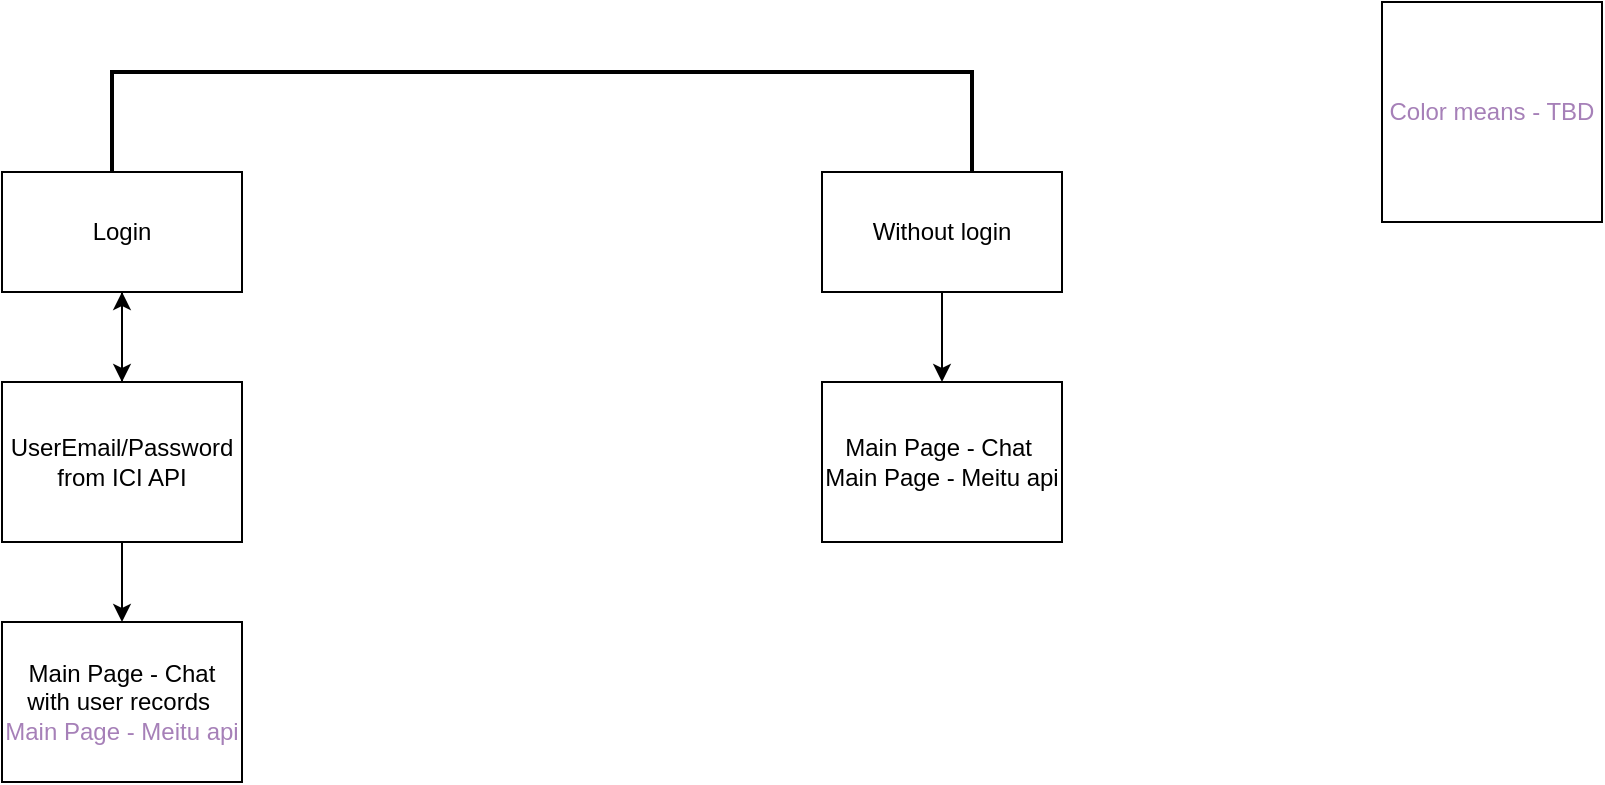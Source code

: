 <mxfile version="21.1.1" type="github">
  <diagram name="Page-1" id="epOGtKkuxTaGdo-BuV2_">
    <mxGraphModel dx="1862" dy="1972" grid="1" gridSize="10" guides="1" tooltips="1" connect="1" arrows="1" fold="1" page="1" pageScale="1" pageWidth="827" pageHeight="1169" math="0" shadow="0">
      <root>
        <mxCell id="0" />
        <mxCell id="1" parent="0" />
        <mxCell id="oLSG_SzDzWcuXazKEerr-5" value="" style="strokeWidth=2;html=1;shape=mxgraph.flowchart.annotation_1;align=left;pointerEvents=1;rotation=90;" vertex="1" parent="1">
          <mxGeometry x="-7.5" y="-552.5" width="55" height="430" as="geometry" />
        </mxCell>
        <mxCell id="oLSG_SzDzWcuXazKEerr-7" value="Login" style="rounded=0;whiteSpace=wrap;html=1;" vertex="1" parent="1">
          <mxGeometry x="-250" y="-315" width="120" height="60" as="geometry" />
        </mxCell>
        <mxCell id="oLSG_SzDzWcuXazKEerr-8" value="Without login" style="rounded=0;whiteSpace=wrap;html=1;" vertex="1" parent="1">
          <mxGeometry x="160" y="-315" width="120" height="60" as="geometry" />
        </mxCell>
        <mxCell id="oLSG_SzDzWcuXazKEerr-9" value="Main Page - Chat&amp;nbsp;&lt;br&gt;Main Page - Meitu api" style="rounded=0;whiteSpace=wrap;html=1;" vertex="1" parent="1">
          <mxGeometry x="160" y="-210" width="120" height="80" as="geometry" />
        </mxCell>
        <mxCell id="oLSG_SzDzWcuXazKEerr-10" value="" style="curved=1;endArrow=classic;html=1;rounded=0;exitX=0.5;exitY=1;exitDx=0;exitDy=0;entryX=0.5;entryY=0;entryDx=0;entryDy=0;" edge="1" parent="1" source="oLSG_SzDzWcuXazKEerr-8" target="oLSG_SzDzWcuXazKEerr-9">
          <mxGeometry width="50" height="50" relative="1" as="geometry">
            <mxPoint x="90" y="-65" as="sourcePoint" />
            <mxPoint x="30" y="-205" as="targetPoint" />
            <Array as="points" />
          </mxGeometry>
        </mxCell>
        <mxCell id="oLSG_SzDzWcuXazKEerr-16" value="" style="edgeStyle=orthogonalEdgeStyle;rounded=0;orthogonalLoop=1;jettySize=auto;html=1;" edge="1" parent="1" source="oLSG_SzDzWcuXazKEerr-12" target="oLSG_SzDzWcuXazKEerr-7">
          <mxGeometry relative="1" as="geometry" />
        </mxCell>
        <mxCell id="oLSG_SzDzWcuXazKEerr-12" value="UserEmail/Password from ICI API" style="rounded=0;whiteSpace=wrap;html=1;" vertex="1" parent="1">
          <mxGeometry x="-250" y="-210" width="120" height="80" as="geometry" />
        </mxCell>
        <mxCell id="oLSG_SzDzWcuXazKEerr-13" value="" style="curved=1;endArrow=classic;html=1;rounded=0;exitX=0.5;exitY=1;exitDx=0;exitDy=0;entryX=0.5;entryY=0;entryDx=0;entryDy=0;" edge="1" parent="1" source="oLSG_SzDzWcuXazKEerr-7" target="oLSG_SzDzWcuXazKEerr-12">
          <mxGeometry width="50" height="50" relative="1" as="geometry">
            <mxPoint x="230" y="-245" as="sourcePoint" />
            <mxPoint x="230" y="-200" as="targetPoint" />
            <Array as="points">
              <mxPoint x="-190" y="-230" />
            </Array>
          </mxGeometry>
        </mxCell>
        <mxCell id="oLSG_SzDzWcuXazKEerr-14" value="Main Page - Chat with user records&amp;nbsp;&lt;br&gt;&lt;font color=&quot;#a680b8&quot;&gt;Main Page - Meitu api&lt;/font&gt;" style="rounded=0;whiteSpace=wrap;html=1;" vertex="1" parent="1">
          <mxGeometry x="-250" y="-90" width="120" height="80" as="geometry" />
        </mxCell>
        <mxCell id="oLSG_SzDzWcuXazKEerr-15" value="" style="curved=1;endArrow=classic;html=1;rounded=0;entryX=0.5;entryY=0;entryDx=0;entryDy=0;exitX=0.5;exitY=1;exitDx=0;exitDy=0;" edge="1" parent="1" source="oLSG_SzDzWcuXazKEerr-12" target="oLSG_SzDzWcuXazKEerr-14">
          <mxGeometry width="50" height="50" relative="1" as="geometry">
            <mxPoint x="-100" y="-160" as="sourcePoint" />
            <mxPoint x="-180" y="-200" as="targetPoint" />
            <Array as="points" />
          </mxGeometry>
        </mxCell>
        <mxCell id="oLSG_SzDzWcuXazKEerr-17" value="&lt;font color=&quot;#a680b8&quot;&gt;Color means - TBD&lt;/font&gt;" style="whiteSpace=wrap;html=1;aspect=fixed;" vertex="1" parent="1">
          <mxGeometry x="440" y="-400" width="110" height="110" as="geometry" />
        </mxCell>
      </root>
    </mxGraphModel>
  </diagram>
</mxfile>
